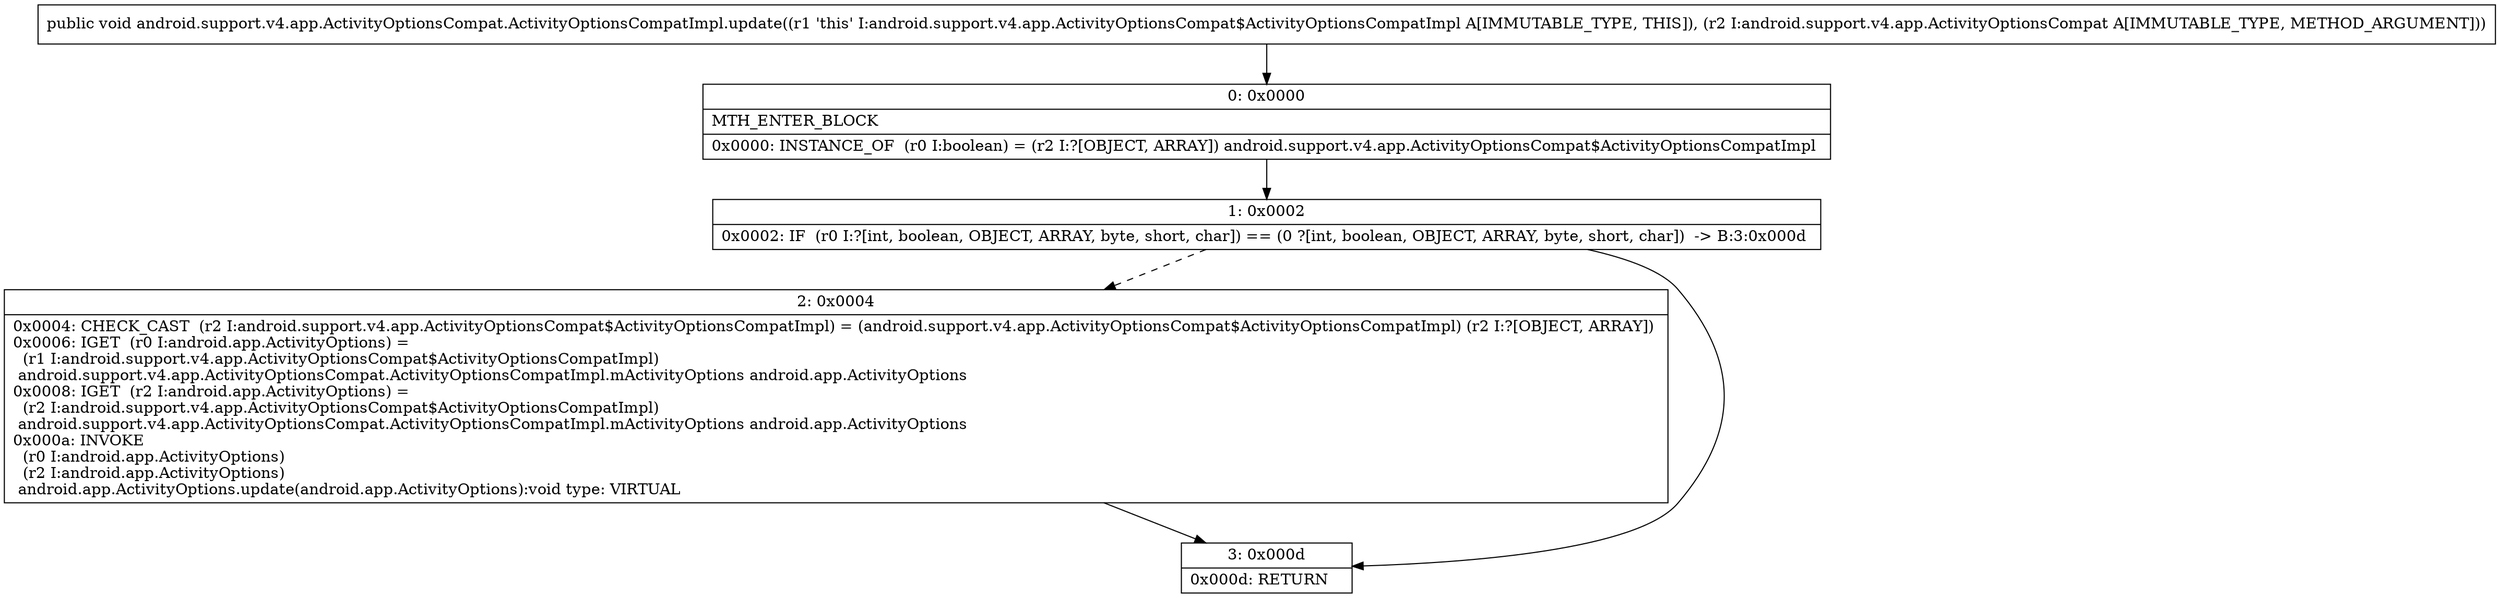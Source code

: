 digraph "CFG forandroid.support.v4.app.ActivityOptionsCompat.ActivityOptionsCompatImpl.update(Landroid\/support\/v4\/app\/ActivityOptionsCompat;)V" {
Node_0 [shape=record,label="{0\:\ 0x0000|MTH_ENTER_BLOCK\l|0x0000: INSTANCE_OF  (r0 I:boolean) = (r2 I:?[OBJECT, ARRAY]) android.support.v4.app.ActivityOptionsCompat$ActivityOptionsCompatImpl \l}"];
Node_1 [shape=record,label="{1\:\ 0x0002|0x0002: IF  (r0 I:?[int, boolean, OBJECT, ARRAY, byte, short, char]) == (0 ?[int, boolean, OBJECT, ARRAY, byte, short, char])  \-\> B:3:0x000d \l}"];
Node_2 [shape=record,label="{2\:\ 0x0004|0x0004: CHECK_CAST  (r2 I:android.support.v4.app.ActivityOptionsCompat$ActivityOptionsCompatImpl) = (android.support.v4.app.ActivityOptionsCompat$ActivityOptionsCompatImpl) (r2 I:?[OBJECT, ARRAY]) \l0x0006: IGET  (r0 I:android.app.ActivityOptions) = \l  (r1 I:android.support.v4.app.ActivityOptionsCompat$ActivityOptionsCompatImpl)\l android.support.v4.app.ActivityOptionsCompat.ActivityOptionsCompatImpl.mActivityOptions android.app.ActivityOptions \l0x0008: IGET  (r2 I:android.app.ActivityOptions) = \l  (r2 I:android.support.v4.app.ActivityOptionsCompat$ActivityOptionsCompatImpl)\l android.support.v4.app.ActivityOptionsCompat.ActivityOptionsCompatImpl.mActivityOptions android.app.ActivityOptions \l0x000a: INVOKE  \l  (r0 I:android.app.ActivityOptions)\l  (r2 I:android.app.ActivityOptions)\l android.app.ActivityOptions.update(android.app.ActivityOptions):void type: VIRTUAL \l}"];
Node_3 [shape=record,label="{3\:\ 0x000d|0x000d: RETURN   \l}"];
MethodNode[shape=record,label="{public void android.support.v4.app.ActivityOptionsCompat.ActivityOptionsCompatImpl.update((r1 'this' I:android.support.v4.app.ActivityOptionsCompat$ActivityOptionsCompatImpl A[IMMUTABLE_TYPE, THIS]), (r2 I:android.support.v4.app.ActivityOptionsCompat A[IMMUTABLE_TYPE, METHOD_ARGUMENT])) }"];
MethodNode -> Node_0;
Node_0 -> Node_1;
Node_1 -> Node_2[style=dashed];
Node_1 -> Node_3;
Node_2 -> Node_3;
}


